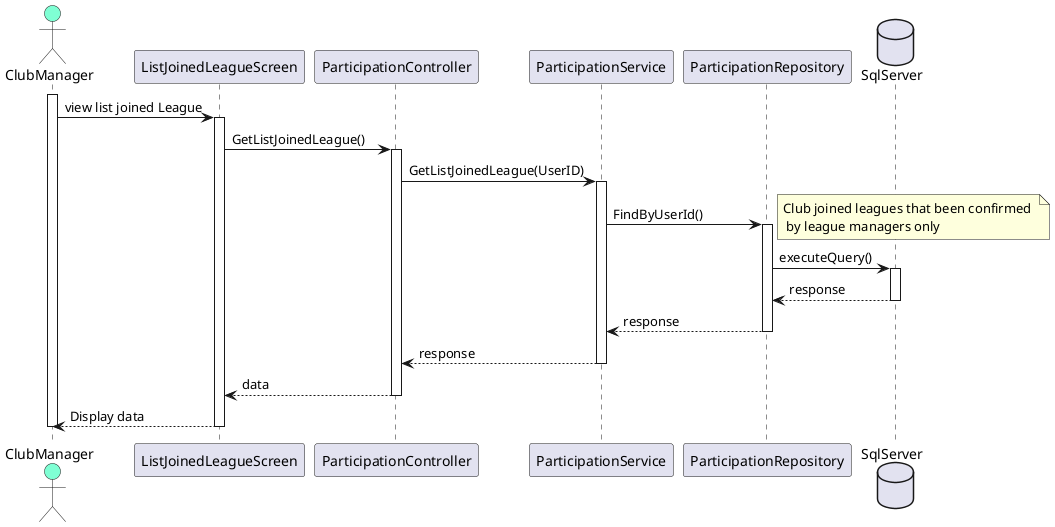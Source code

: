 @startuml List Joined League
actor ClubManager #Aquamarine
participant ListJoinedLeagueScreen
participant ParticipationController
participant ParticipationService
participant ParticipationRepository
database SqlServer

activate ClubManager
    ClubManager -> ListJoinedLeagueScreen: view list joined League
    activate ListJoinedLeagueScreen
        ListJoinedLeagueScreen -> ParticipationController: GetListJoinedLeague()
        activate ParticipationController
            ParticipationController -> ParticipationService: GetListJoinedLeague(UserID)
            activate ParticipationService
                ParticipationService -> ParticipationRepository: FindByUserId()
                note right: Club joined leagues that been confirmed \n by league managers only
                activate ParticipationRepository
                    ParticipationRepository -> SqlServer : executeQuery()
                    activate SqlServer
                        SqlServer --> ParticipationRepository: response
                    deactivate SqlServer
                    ParticipationRepository --> ParticipationService: response
                deactivate ParticipationRepository
                ParticipationService --> ParticipationController: response
            deactivate ParticipationService
            ParticipationController --> ListJoinedLeagueScreen: data
        deactivate ParticipationController
        ListJoinedLeagueScreen --> ClubManager: Display data
    deactivate ListJoinedLeagueScreen
deactivate ClubManager
@enduml